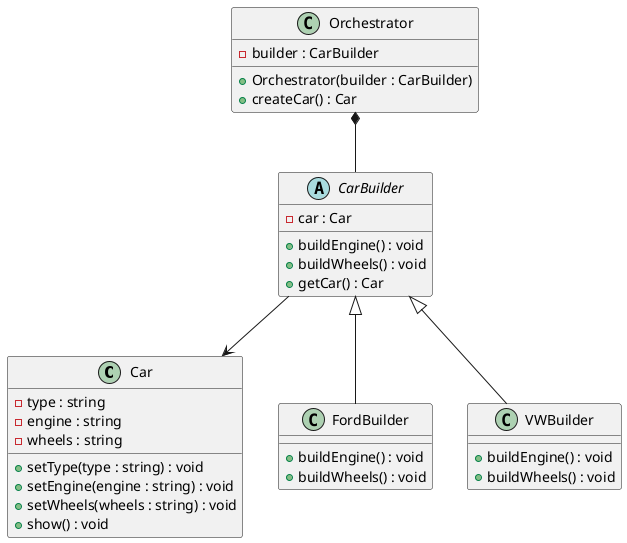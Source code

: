 @startuml Builder_UML

class Car {
    - type : string
    - engine : string
    - wheels : string
    + setType(type : string) : void
    + setEngine(engine : string) : void
    + setWheels(wheels : string) : void
    + show() : void
}

abstract class CarBuilder {
    - car : Car
    + buildEngine() : void
    + buildWheels() : void
    + getCar() : Car
}

class FordBuilder {
    + buildEngine() : void
    + buildWheels() : void
}

class VWBuilder {
    + buildEngine() : void
    + buildWheels() : void
}

class Orchestrator {

    - builder : CarBuilder
    + Orchestrator(builder : CarBuilder)
    + createCar() : Car
}

CarBuilder <|-- FordBuilder
CarBuilder <|-- VWBuilder
Orchestrator *-- CarBuilder
CarBuilder --> Car

@enduml

